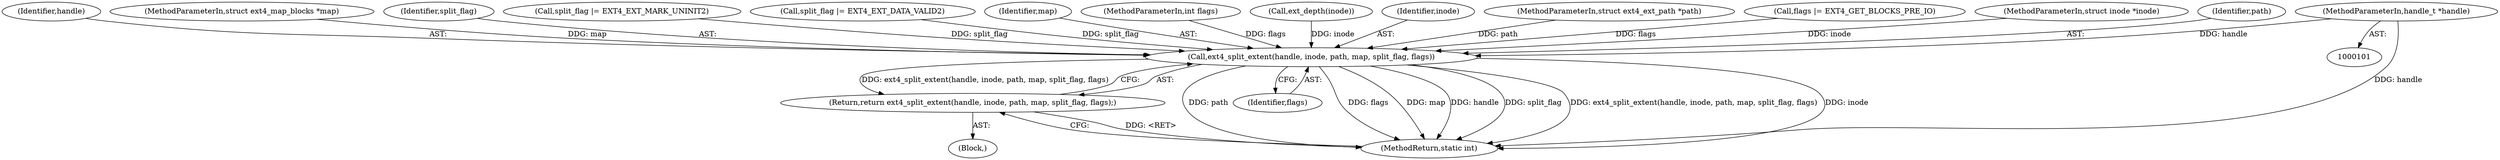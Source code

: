 digraph "0_linux_dee1f973ca341c266229faa5a1a5bb268bed3531_3@pointer" {
"1000102" [label="(MethodParameterIn,handle_t *handle)"];
"1000213" [label="(Call,ext4_split_extent(handle, inode, path, map, split_flag, flags))"];
"1000212" [label="(Return,return ext4_split_extent(handle, inode, path, map, split_flag, flags);)"];
"1000214" [label="(Identifier,handle)"];
"1000104" [label="(MethodParameterIn,struct ext4_map_blocks *map)"];
"1000102" [label="(MethodParameterIn,handle_t *handle)"];
"1000219" [label="(Identifier,flags)"];
"1000218" [label="(Identifier,split_flag)"];
"1000199" [label="(Call,split_flag |= EXT4_EXT_MARK_UNINIT2)"];
"1000220" [label="(MethodReturn,static int)"];
"1000206" [label="(Call,split_flag |= EXT4_EXT_DATA_VALID2)"];
"1000212" [label="(Return,return ext4_split_extent(handle, inode, path, map, split_flag, flags);)"];
"1000217" [label="(Identifier,map)"];
"1000106" [label="(MethodParameterIn,int flags)"];
"1000213" [label="(Call,ext4_split_extent(handle, inode, path, map, split_flag, flags))"];
"1000170" [label="(Call,ext_depth(inode))"];
"1000215" [label="(Identifier,inode)"];
"1000105" [label="(MethodParameterIn,struct ext4_ext_path *path)"];
"1000209" [label="(Call,flags |= EXT4_GET_BLOCKS_PRE_IO)"];
"1000103" [label="(MethodParameterIn,struct inode *inode)"];
"1000107" [label="(Block,)"];
"1000216" [label="(Identifier,path)"];
"1000102" -> "1000101"  [label="AST: "];
"1000102" -> "1000220"  [label="DDG: handle"];
"1000102" -> "1000213"  [label="DDG: handle"];
"1000213" -> "1000212"  [label="AST: "];
"1000213" -> "1000219"  [label="CFG: "];
"1000214" -> "1000213"  [label="AST: "];
"1000215" -> "1000213"  [label="AST: "];
"1000216" -> "1000213"  [label="AST: "];
"1000217" -> "1000213"  [label="AST: "];
"1000218" -> "1000213"  [label="AST: "];
"1000219" -> "1000213"  [label="AST: "];
"1000212" -> "1000213"  [label="CFG: "];
"1000213" -> "1000220"  [label="DDG: path"];
"1000213" -> "1000220"  [label="DDG: flags"];
"1000213" -> "1000220"  [label="DDG: map"];
"1000213" -> "1000220"  [label="DDG: handle"];
"1000213" -> "1000220"  [label="DDG: split_flag"];
"1000213" -> "1000220"  [label="DDG: ext4_split_extent(handle, inode, path, map, split_flag, flags)"];
"1000213" -> "1000220"  [label="DDG: inode"];
"1000213" -> "1000212"  [label="DDG: ext4_split_extent(handle, inode, path, map, split_flag, flags)"];
"1000170" -> "1000213"  [label="DDG: inode"];
"1000103" -> "1000213"  [label="DDG: inode"];
"1000105" -> "1000213"  [label="DDG: path"];
"1000104" -> "1000213"  [label="DDG: map"];
"1000199" -> "1000213"  [label="DDG: split_flag"];
"1000206" -> "1000213"  [label="DDG: split_flag"];
"1000209" -> "1000213"  [label="DDG: flags"];
"1000106" -> "1000213"  [label="DDG: flags"];
"1000212" -> "1000107"  [label="AST: "];
"1000220" -> "1000212"  [label="CFG: "];
"1000212" -> "1000220"  [label="DDG: <RET>"];
}
